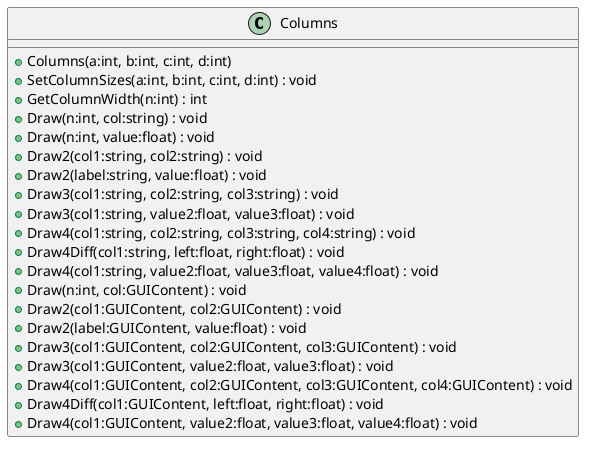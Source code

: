 @startuml
class Columns {
    + Columns(a:int, b:int, c:int, d:int)
    + SetColumnSizes(a:int, b:int, c:int, d:int) : void
    + GetColumnWidth(n:int) : int
    + Draw(n:int, col:string) : void
    + Draw(n:int, value:float) : void
    + Draw2(col1:string, col2:string) : void
    + Draw2(label:string, value:float) : void
    + Draw3(col1:string, col2:string, col3:string) : void
    + Draw3(col1:string, value2:float, value3:float) : void
    + Draw4(col1:string, col2:string, col3:string, col4:string) : void
    + Draw4Diff(col1:string, left:float, right:float) : void
    + Draw4(col1:string, value2:float, value3:float, value4:float) : void
    + Draw(n:int, col:GUIContent) : void
    + Draw2(col1:GUIContent, col2:GUIContent) : void
    + Draw2(label:GUIContent, value:float) : void
    + Draw3(col1:GUIContent, col2:GUIContent, col3:GUIContent) : void
    + Draw3(col1:GUIContent, value2:float, value3:float) : void
    + Draw4(col1:GUIContent, col2:GUIContent, col3:GUIContent, col4:GUIContent) : void
    + Draw4Diff(col1:GUIContent, left:float, right:float) : void
    + Draw4(col1:GUIContent, value2:float, value3:float, value4:float) : void
}
@enduml
